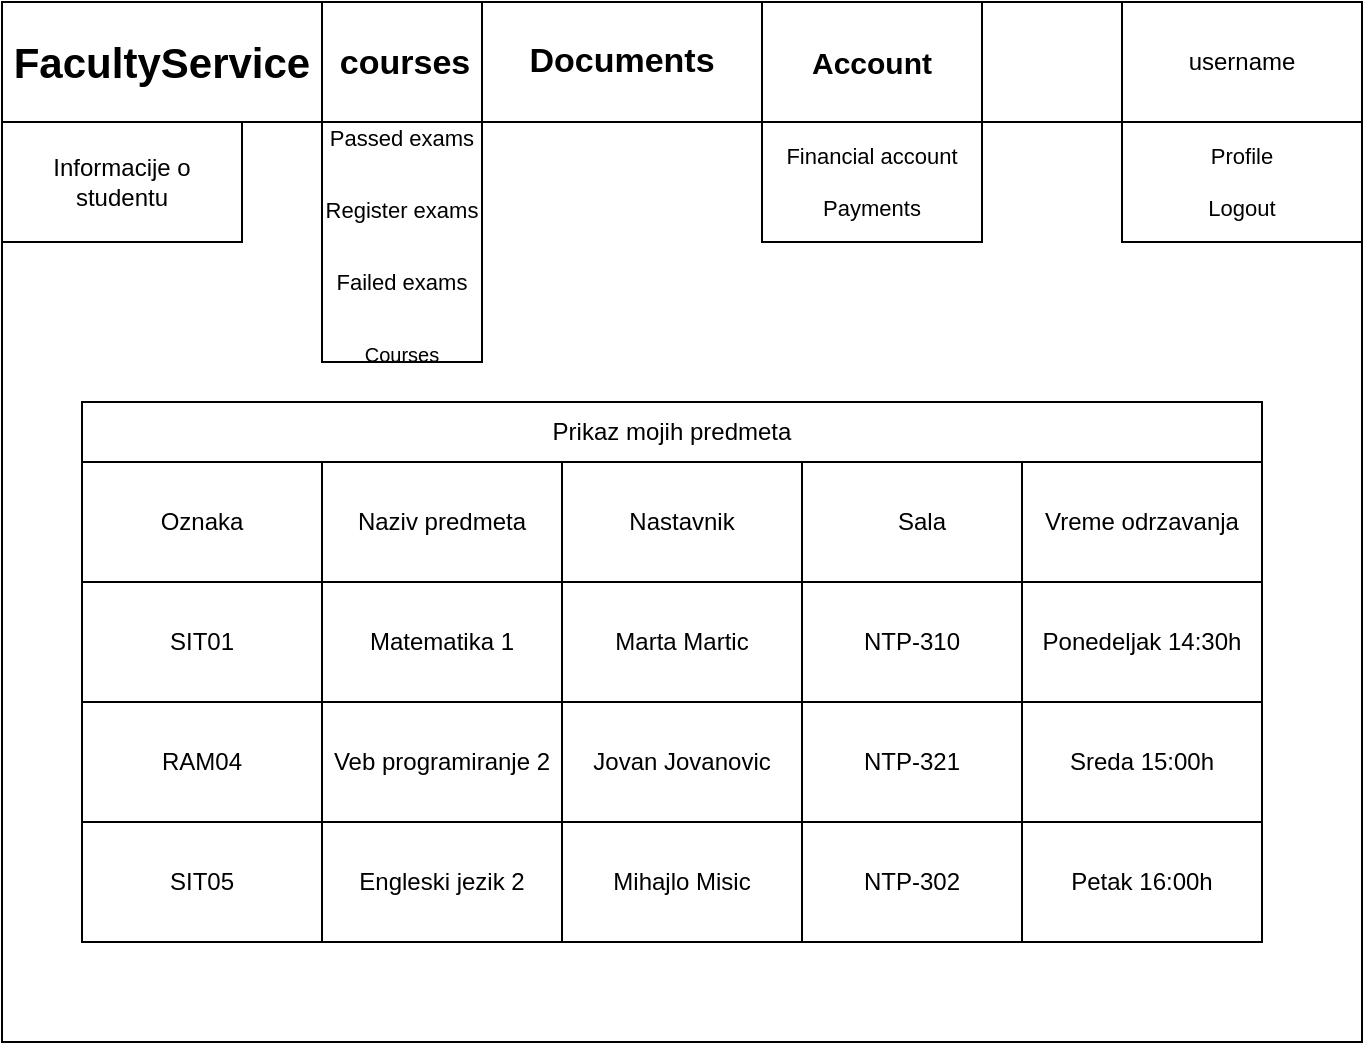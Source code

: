 <mxfile version="14.5.1" type="device"><diagram id="tduyC48xD5vBJLzquOEC" name="Page-1"><mxGraphModel dx="1024" dy="592" grid="1" gridSize="10" guides="1" tooltips="1" connect="1" arrows="1" fold="1" page="1" pageScale="1" pageWidth="850" pageHeight="1100" math="0" shadow="0"><root><mxCell id="0"/><mxCell id="1" parent="0"/><mxCell id="tqLKnSxhAWn-3I9Qmv0B-1" value="Prikaz svih predmeta" style="rounded=0;whiteSpace=wrap;html=1;" parent="1" vertex="1"><mxGeometry x="70" y="70" width="680" height="520" as="geometry"/></mxCell><mxCell id="tqLKnSxhAWn-3I9Qmv0B-2" value="" style="rounded=0;whiteSpace=wrap;html=1;" parent="1" vertex="1"><mxGeometry x="70" y="70" width="680" height="60" as="geometry"/></mxCell><mxCell id="tqLKnSxhAWn-3I9Qmv0B-4" value="" style="rounded=0;whiteSpace=wrap;html=1;" parent="1" vertex="1"><mxGeometry x="230" y="70" width="100" height="60" as="geometry"/></mxCell><mxCell id="tqLKnSxhAWn-3I9Qmv0B-5" value="&lt;b&gt;&lt;font style=&quot;font-size: 17px&quot;&gt;Documents&lt;/font&gt;&lt;/b&gt;" style="rounded=0;whiteSpace=wrap;html=1;" parent="1" vertex="1"><mxGeometry x="310" y="70" width="140" height="60" as="geometry"/></mxCell><mxCell id="tqLKnSxhAWn-3I9Qmv0B-6" value="Account" style="rounded=0;whiteSpace=wrap;html=1;fontStyle=1;fontSize=15;" parent="1" vertex="1"><mxGeometry x="450" y="70" width="110" height="60" as="geometry"/></mxCell><mxCell id="tqLKnSxhAWn-3I9Qmv0B-7" value="username" style="rounded=0;whiteSpace=wrap;html=1;" parent="1" vertex="1"><mxGeometry x="630" y="70" width="120" height="60" as="geometry"/></mxCell><mxCell id="tqLKnSxhAWn-3I9Qmv0B-8" value="&lt;b&gt;&lt;font style=&quot;font-size: 21px&quot;&gt;FacultyService&lt;/font&gt;&lt;/b&gt;" style="text;html=1;strokeColor=none;fillColor=none;align=center;verticalAlign=middle;whiteSpace=wrap;rounded=0;" parent="1" vertex="1"><mxGeometry x="70" y="90.25" width="160" height="19.5" as="geometry"/></mxCell><mxCell id="tqLKnSxhAWn-3I9Qmv0B-9" value="&lt;b&gt;&lt;font style=&quot;font-size: 17px&quot;&gt;courses&lt;/font&gt;&lt;/b&gt;" style="text;html=1;strokeColor=none;fillColor=none;align=center;verticalAlign=middle;whiteSpace=wrap;rounded=0;" parent="1" vertex="1"><mxGeometry x="250" y="90.25" width="42.5" height="21" as="geometry"/></mxCell><mxCell id="tqLKnSxhAWn-3I9Qmv0B-13" value="&lt;font style=&quot;font-size: 11px&quot;&gt;Passed exams&lt;br&gt;&lt;br&gt;&lt;/font&gt;&lt;font style=&quot;font-size: 11px&quot;&gt;Register exams&lt;br&gt;&lt;br&gt;&lt;/font&gt;&lt;font style=&quot;font-size: 11px&quot;&gt;Failed exams&lt;br&gt;&lt;br&gt;&lt;/font&gt;&lt;font size=&quot;1&quot;&gt;Courses&lt;/font&gt;" style="rounded=0;whiteSpace=wrap;html=1;fontSize=15;align=center;" parent="1" vertex="1"><mxGeometry x="230" y="130" width="80" height="120" as="geometry"/></mxCell><mxCell id="tqLKnSxhAWn-3I9Qmv0B-14" value="Financial account&lt;br&gt;&lt;br&gt;Payments" style="rounded=0;whiteSpace=wrap;html=1;fontSize=11;" parent="1" vertex="1"><mxGeometry x="450" y="130" width="110" height="60" as="geometry"/></mxCell><mxCell id="tqLKnSxhAWn-3I9Qmv0B-15" value="Profile&lt;br&gt;&lt;br&gt;Logout" style="rounded=0;whiteSpace=wrap;html=1;fontSize=11;align=center;" parent="1" vertex="1"><mxGeometry x="630" y="130" width="120" height="60" as="geometry"/></mxCell><mxCell id="tqLKnSxhAWn-3I9Qmv0B-16" value="" style="rounded=0;whiteSpace=wrap;html=1;fontSize=11;align=center;" parent="1" vertex="1"><mxGeometry x="110" y="300" width="590" height="240" as="geometry"/></mxCell><mxCell id="tqLKnSxhAWn-3I9Qmv0B-18" value="" style="rounded=0;whiteSpace=wrap;html=1;fontSize=11;align=center;" parent="1" vertex="1"><mxGeometry x="110" y="300" width="590" height="60" as="geometry"/></mxCell><mxCell id="tqLKnSxhAWn-3I9Qmv0B-19" value="" style="rounded=0;whiteSpace=wrap;html=1;fontSize=11;align=center;" parent="1" vertex="1"><mxGeometry x="110" y="360" width="590" height="60" as="geometry"/></mxCell><mxCell id="tqLKnSxhAWn-3I9Qmv0B-20" value="" style="rounded=0;whiteSpace=wrap;html=1;fontSize=11;align=center;" parent="1" vertex="1"><mxGeometry x="110" y="420" width="590" height="60" as="geometry"/></mxCell><mxCell id="f6Hyz6YiYzzlDfpTcy3W-1" value="Oznaka" style="rounded=0;whiteSpace=wrap;html=1;" parent="1" vertex="1"><mxGeometry x="110" y="300" width="120" height="60" as="geometry"/></mxCell><mxCell id="f6Hyz6YiYzzlDfpTcy3W-2" value="Naziv predmeta" style="rounded=0;whiteSpace=wrap;html=1;" parent="1" vertex="1"><mxGeometry x="230" y="300" width="120" height="60" as="geometry"/></mxCell><mxCell id="f6Hyz6YiYzzlDfpTcy3W-3" value="Nastavnik" style="rounded=0;whiteSpace=wrap;html=1;" parent="1" vertex="1"><mxGeometry x="350" y="300" width="120" height="60" as="geometry"/></mxCell><mxCell id="f6Hyz6YiYzzlDfpTcy3W-4" value="Sala" style="rounded=0;whiteSpace=wrap;html=1;" parent="1" vertex="1"><mxGeometry x="470" y="300" width="120" height="60" as="geometry"/></mxCell><mxCell id="f6Hyz6YiYzzlDfpTcy3W-5" value="Vreme odrzavanja" style="rounded=0;whiteSpace=wrap;html=1;" parent="1" vertex="1"><mxGeometry x="580" y="300" width="120" height="60" as="geometry"/></mxCell><mxCell id="f6Hyz6YiYzzlDfpTcy3W-6" value="SIT01" style="rounded=0;whiteSpace=wrap;html=1;" parent="1" vertex="1"><mxGeometry x="110" y="360" width="120" height="60" as="geometry"/></mxCell><mxCell id="f6Hyz6YiYzzlDfpTcy3W-7" value="RAM04" style="rounded=0;whiteSpace=wrap;html=1;" parent="1" vertex="1"><mxGeometry x="110" y="420" width="120" height="60" as="geometry"/></mxCell><mxCell id="f6Hyz6YiYzzlDfpTcy3W-8" value="SIT05" style="rounded=0;whiteSpace=wrap;html=1;" parent="1" vertex="1"><mxGeometry x="110" y="480" width="120" height="60" as="geometry"/></mxCell><mxCell id="f6Hyz6YiYzzlDfpTcy3W-9" value="Matematika 1" style="rounded=0;whiteSpace=wrap;html=1;" parent="1" vertex="1"><mxGeometry x="230" y="360" width="120" height="60" as="geometry"/></mxCell><mxCell id="f6Hyz6YiYzzlDfpTcy3W-10" value="Veb programiranje 2" style="rounded=0;whiteSpace=wrap;html=1;" parent="1" vertex="1"><mxGeometry x="230" y="420" width="120" height="60" as="geometry"/></mxCell><mxCell id="f6Hyz6YiYzzlDfpTcy3W-11" value="Engleski jezik 2" style="rounded=0;whiteSpace=wrap;html=1;" parent="1" vertex="1"><mxGeometry x="230" y="480" width="120" height="60" as="geometry"/></mxCell><mxCell id="f6Hyz6YiYzzlDfpTcy3W-12" value="Marta Martic" style="rounded=0;whiteSpace=wrap;html=1;" parent="1" vertex="1"><mxGeometry x="350" y="360" width="120" height="60" as="geometry"/></mxCell><mxCell id="f6Hyz6YiYzzlDfpTcy3W-13" value="Jovan Jovanovic" style="rounded=0;whiteSpace=wrap;html=1;" parent="1" vertex="1"><mxGeometry x="350" y="420" width="120" height="60" as="geometry"/></mxCell><mxCell id="f6Hyz6YiYzzlDfpTcy3W-14" value="Mihajlo Misic" style="rounded=0;whiteSpace=wrap;html=1;" parent="1" vertex="1"><mxGeometry x="350" y="480" width="120" height="60" as="geometry"/></mxCell><mxCell id="f6Hyz6YiYzzlDfpTcy3W-15" value="NTP-310" style="rounded=0;whiteSpace=wrap;html=1;" parent="1" vertex="1"><mxGeometry x="470" y="360" width="110" height="60" as="geometry"/></mxCell><mxCell id="f6Hyz6YiYzzlDfpTcy3W-16" value="NTP-321" style="rounded=0;whiteSpace=wrap;html=1;" parent="1" vertex="1"><mxGeometry x="470" y="420" width="110" height="60" as="geometry"/></mxCell><mxCell id="f6Hyz6YiYzzlDfpTcy3W-17" value="NTP-302" style="rounded=0;whiteSpace=wrap;html=1;" parent="1" vertex="1"><mxGeometry x="470" y="480" width="110" height="60" as="geometry"/></mxCell><mxCell id="f6Hyz6YiYzzlDfpTcy3W-18" value="Ponedeljak 14:30h" style="rounded=0;whiteSpace=wrap;html=1;" parent="1" vertex="1"><mxGeometry x="580" y="360" width="120" height="60" as="geometry"/></mxCell><mxCell id="f6Hyz6YiYzzlDfpTcy3W-19" value="Sreda 15:00h" style="rounded=0;whiteSpace=wrap;html=1;" parent="1" vertex="1"><mxGeometry x="580" y="420" width="120" height="60" as="geometry"/></mxCell><mxCell id="f6Hyz6YiYzzlDfpTcy3W-20" value="Petak 16:00h" style="rounded=0;whiteSpace=wrap;html=1;" parent="1" vertex="1"><mxGeometry x="580" y="480" width="120" height="60" as="geometry"/></mxCell><mxCell id="mFMeq2EKfiXHOz9PqCpd-1" value="Prikaz mojih predmeta" style="rounded=0;whiteSpace=wrap;html=1;" parent="1" vertex="1"><mxGeometry x="110" y="270" width="590" height="30" as="geometry"/></mxCell><mxCell id="5Jv81EgtNwZ2DxAey7FJ-1" value="Informacije o studentu" style="rounded=0;whiteSpace=wrap;html=1;" vertex="1" parent="1"><mxGeometry x="70" y="130" width="120" height="60" as="geometry"/></mxCell></root></mxGraphModel></diagram></mxfile>